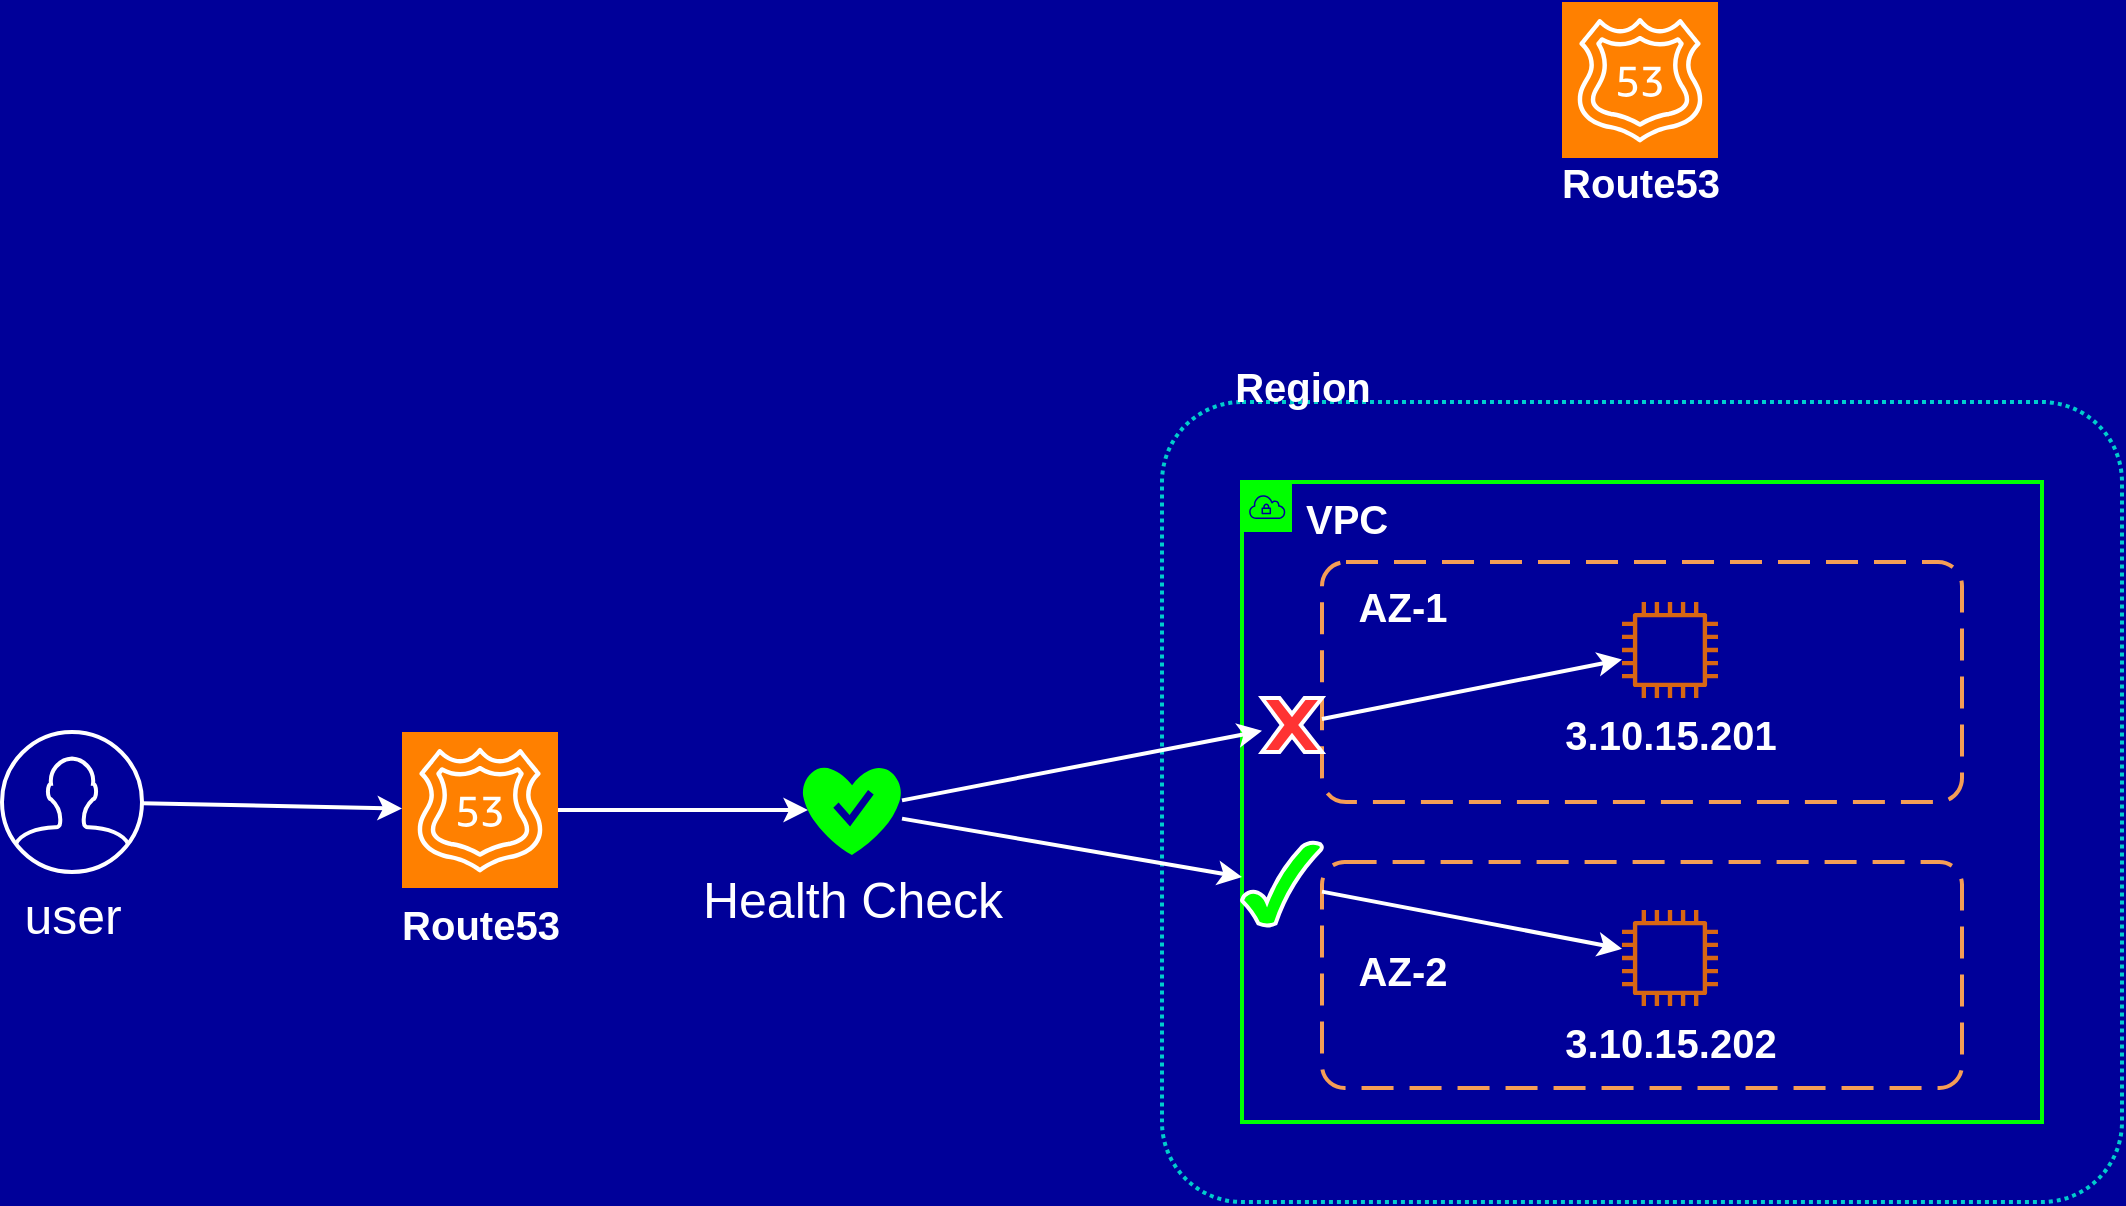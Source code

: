 <mxfile version="13.4.5" type="device"><diagram id="FZcqLhVVT-N7EDi4To1u" name="Page-1"><mxGraphModel dx="838" dy="1307" grid="1" gridSize="10" guides="1" tooltips="1" connect="1" arrows="1" fold="1" page="1" pageScale="1" pageWidth="1169" pageHeight="827" background="#000099" math="0" shadow="0"><root><mxCell id="0"/><mxCell id="1" parent="0"/><mxCell id="jpux6dlKwlldMI1pA13z-85" style="edgeStyle=none;rounded=0;orthogonalLoop=1;jettySize=auto;html=1;strokeColor=#FFFFFF;strokeWidth=2;fontSize=25;" edge="1" parent="1" source="jpux6dlKwlldMI1pA13z-63" target="jpux6dlKwlldMI1pA13z-67"><mxGeometry relative="1" as="geometry"/></mxCell><mxCell id="jpux6dlKwlldMI1pA13z-63" value="&lt;font color=&quot;#ffffff&quot;&gt;user&lt;/font&gt;" style="html=1;verticalLabelPosition=bottom;align=center;labelBackgroundColor=none;verticalAlign=top;strokeWidth=2;shadow=0;dashed=0;shape=mxgraph.ios7.icons.user;gradientColor=none;fontSize=25;fillColor=none;strokeColor=#FFFFFF;" vertex="1" parent="1"><mxGeometry x="80" y="325" width="70" height="70" as="geometry"/></mxCell><mxCell id="jpux6dlKwlldMI1pA13z-86" style="edgeStyle=none;rounded=0;orthogonalLoop=1;jettySize=auto;html=1;entryX=0.06;entryY=0.5;entryDx=0;entryDy=0;entryPerimeter=0;strokeColor=#FFFFFF;strokeWidth=2;fontSize=25;" edge="1" parent="1" source="jpux6dlKwlldMI1pA13z-67" target="jpux6dlKwlldMI1pA13z-84"><mxGeometry relative="1" as="geometry"/></mxCell><mxCell id="jpux6dlKwlldMI1pA13z-67" value="&lt;b&gt;&lt;font style=&quot;font-size: 20px&quot; color=&quot;#ffffff&quot;&gt;Route53&lt;/font&gt;&lt;/b&gt;" style="outlineConnect=0;fontColor=#232F3E;gradientDirection=north;strokeColor=#ffffff;dashed=0;verticalLabelPosition=bottom;verticalAlign=top;align=center;html=1;fontSize=12;fontStyle=0;aspect=fixed;shape=mxgraph.aws4.resourceIcon;resIcon=mxgraph.aws4.route_53;fillColor=#FF8000;" vertex="1" parent="1"><mxGeometry x="280" y="325" width="78" height="78" as="geometry"/></mxCell><mxCell id="jpux6dlKwlldMI1pA13z-70" value="&lt;font style=&quot;font-size: 20px&quot; color=&quot;#ffffff&quot;&gt;&lt;b&gt;VPC&lt;/b&gt;&lt;/font&gt;" style="points=[[0,0],[0.25,0],[0.5,0],[0.75,0],[1,0],[1,0.25],[1,0.5],[1,0.75],[1,1],[0.75,1],[0.5,1],[0.25,1],[0,1],[0,0.75],[0,0.5],[0,0.25]];outlineConnect=0;gradientColor=none;html=1;whiteSpace=wrap;fontSize=12;fontStyle=0;shape=mxgraph.aws4.group;grIcon=mxgraph.aws4.group_vpc;fillColor=none;verticalAlign=top;align=left;spacingLeft=30;fontColor=#AAB7B8;dashed=0;strokeColor=#00FF00;strokeWidth=2;labelBackgroundColor=none;" vertex="1" parent="1"><mxGeometry x="700" y="200" width="400" height="320" as="geometry"/></mxCell><mxCell id="jpux6dlKwlldMI1pA13z-71" value="" style="rounded=1;arcSize=10;dashed=1;fillColor=none;gradientColor=none;dashPattern=1 1;strokeWidth=2;strokeColor=#00CCCC;labelBackgroundColor=none;fontSize=25;" vertex="1" parent="1"><mxGeometry x="660" y="160" width="480" height="400" as="geometry"/></mxCell><mxCell id="jpux6dlKwlldMI1pA13z-72" value="" style="outlineConnect=0;fontColor=#232F3E;gradientDirection=north;strokeColor=#ffffff;dashed=0;verticalLabelPosition=bottom;verticalAlign=top;align=center;html=1;fontSize=12;fontStyle=0;aspect=fixed;shape=mxgraph.aws4.resourceIcon;resIcon=mxgraph.aws4.route_53;fillColor=#FF8000;labelBackgroundColor=none;" vertex="1" parent="1"><mxGeometry x="860" y="-40" width="78" height="78" as="geometry"/></mxCell><mxCell id="jpux6dlKwlldMI1pA13z-73" value="&lt;font color=&quot;#ffffff&quot;&gt;&lt;span style=&quot;font-size: 20px&quot;&gt;&lt;b&gt;Route53&lt;/b&gt;&lt;/span&gt;&lt;/font&gt;" style="text;html=1;resizable=0;autosize=1;align=center;verticalAlign=middle;points=[];fillColor=none;strokeColor=none;rounded=0;labelBackgroundColor=none;fontSize=25;" vertex="1" parent="1"><mxGeometry x="854" y="38" width="90" height="20" as="geometry"/></mxCell><mxCell id="jpux6dlKwlldMI1pA13z-74" value="" style="rounded=1;arcSize=10;dashed=1;strokeColor=#F59D56;fillColor=none;gradientColor=none;dashPattern=8 4;strokeWidth=2;labelBackgroundColor=none;fontSize=25;" vertex="1" parent="1"><mxGeometry x="740" y="240" width="320" height="120" as="geometry"/></mxCell><mxCell id="jpux6dlKwlldMI1pA13z-75" value="&lt;font color=&quot;#ffffff&quot;&gt;&lt;span style=&quot;font-size: 20px&quot;&gt;&lt;b&gt;Region&lt;/b&gt;&lt;/span&gt;&lt;/font&gt;" style="text;html=1;resizable=0;autosize=1;align=center;verticalAlign=middle;points=[];fillColor=none;strokeColor=none;rounded=0;labelBackgroundColor=none;fontSize=25;" vertex="1" parent="1"><mxGeometry x="690" y="140" width="80" height="20" as="geometry"/></mxCell><mxCell id="jpux6dlKwlldMI1pA13z-76" value="&lt;font color=&quot;#ffffff&quot;&gt;&lt;span style=&quot;font-size: 20px&quot;&gt;&lt;b&gt;AZ-1&lt;/b&gt;&lt;/span&gt;&lt;/font&gt;" style="text;html=1;resizable=0;autosize=1;align=center;verticalAlign=middle;points=[];fillColor=none;strokeColor=none;rounded=0;labelBackgroundColor=none;fontSize=25;" vertex="1" parent="1"><mxGeometry x="750" y="250" width="60" height="20" as="geometry"/></mxCell><mxCell id="jpux6dlKwlldMI1pA13z-79" value="" style="rounded=1;arcSize=10;dashed=1;strokeColor=#F59D56;fillColor=none;gradientColor=none;dashPattern=8 4;strokeWidth=2;labelBackgroundColor=none;fontSize=25;" vertex="1" parent="1"><mxGeometry x="740" y="390" width="320" height="113" as="geometry"/></mxCell><mxCell id="jpux6dlKwlldMI1pA13z-80" value="&lt;font color=&quot;#ffffff&quot;&gt;&lt;span style=&quot;font-size: 20px&quot;&gt;&lt;b&gt;AZ-2&lt;/b&gt;&lt;/span&gt;&lt;/font&gt;" style="text;html=1;resizable=0;autosize=1;align=center;verticalAlign=middle;points=[];fillColor=none;strokeColor=none;rounded=0;labelBackgroundColor=none;fontSize=25;" vertex="1" parent="1"><mxGeometry x="750" y="422" width="60" height="40" as="geometry"/></mxCell><mxCell id="jpux6dlKwlldMI1pA13z-81" value="&lt;font color=&quot;#ffffff&quot; size=&quot;1&quot;&gt;&lt;b style=&quot;font-size: 20px&quot;&gt;3.10.15.201&lt;/b&gt;&lt;/font&gt;" style="outlineConnect=0;fontColor=#232F3E;gradientColor=none;fillColor=#D86613;strokeColor=none;dashed=0;verticalLabelPosition=bottom;verticalAlign=top;align=center;html=1;fontSize=12;fontStyle=0;aspect=fixed;pointerEvents=1;shape=mxgraph.aws4.instance2;labelBackgroundColor=none;strokeWidth=2;" vertex="1" parent="1"><mxGeometry x="890" y="260" width="48" height="48" as="geometry"/></mxCell><mxCell id="jpux6dlKwlldMI1pA13z-83" value="&lt;b style=&quot;color: rgb(255 , 255 , 255) ; font-size: 20px&quot;&gt;3.10.15.202&lt;/b&gt;" style="outlineConnect=0;fontColor=#232F3E;gradientColor=none;fillColor=#D86613;strokeColor=none;dashed=0;verticalLabelPosition=bottom;verticalAlign=top;align=center;html=1;fontSize=12;fontStyle=0;aspect=fixed;pointerEvents=1;shape=mxgraph.aws4.instance2;labelBackgroundColor=none;strokeWidth=2;" vertex="1" parent="1"><mxGeometry x="890" y="414" width="48" height="48" as="geometry"/></mxCell><mxCell id="jpux6dlKwlldMI1pA13z-87" style="edgeStyle=none;rounded=0;orthogonalLoop=1;jettySize=auto;html=1;strokeColor=#FFFFFF;strokeWidth=2;fontSize=25;" edge="1" parent="1" source="jpux6dlKwlldMI1pA13z-90" target="jpux6dlKwlldMI1pA13z-81"><mxGeometry relative="1" as="geometry"/></mxCell><mxCell id="jpux6dlKwlldMI1pA13z-88" style="edgeStyle=none;rounded=0;orthogonalLoop=1;jettySize=auto;html=1;strokeColor=#FFFFFF;strokeWidth=2;fontSize=25;" edge="1" parent="1" source="jpux6dlKwlldMI1pA13z-89" target="jpux6dlKwlldMI1pA13z-83"><mxGeometry relative="1" as="geometry"/></mxCell><mxCell id="jpux6dlKwlldMI1pA13z-84" value="&lt;font color=&quot;#ffffff&quot;&gt;Health Check&lt;/font&gt;" style="verticalLabelPosition=bottom;html=1;verticalAlign=top;align=center;strokeColor=none;shape=mxgraph.azure.healthy;labelBackgroundColor=none;fontSize=25;fillColor=#00FF00;" vertex="1" parent="1"><mxGeometry x="480" y="341.5" width="50" height="45" as="geometry"/></mxCell><mxCell id="jpux6dlKwlldMI1pA13z-89" value="" style="verticalLabelPosition=bottom;verticalAlign=top;html=1;shape=mxgraph.basic.tick;labelBackgroundColor=none;strokeColor=#FFFFFF;strokeWidth=2;fillColor=#00FF00;gradientColor=none;fontSize=25;" vertex="1" parent="1"><mxGeometry x="700" y="380" width="40" height="42" as="geometry"/></mxCell><mxCell id="jpux6dlKwlldMI1pA13z-91" style="edgeStyle=none;rounded=0;orthogonalLoop=1;jettySize=auto;html=1;strokeColor=#FFFFFF;strokeWidth=2;fontSize=25;" edge="1" parent="1" source="jpux6dlKwlldMI1pA13z-84" target="jpux6dlKwlldMI1pA13z-89"><mxGeometry relative="1" as="geometry"><mxPoint x="530" y="368.523" as="sourcePoint"/><mxPoint x="890" y="433.658" as="targetPoint"/></mxGeometry></mxCell><mxCell id="jpux6dlKwlldMI1pA13z-90" value="" style="verticalLabelPosition=bottom;verticalAlign=top;html=1;shape=mxgraph.basic.x;labelBackgroundColor=none;strokeColor=#FFFFFF;strokeWidth=2;gradientColor=none;fontSize=25;fillColor=#FF3333;" vertex="1" parent="1"><mxGeometry x="710" y="308" width="30" height="27" as="geometry"/></mxCell><mxCell id="jpux6dlKwlldMI1pA13z-92" style="edgeStyle=none;rounded=0;orthogonalLoop=1;jettySize=auto;html=1;strokeColor=#FFFFFF;strokeWidth=2;fontSize=25;" edge="1" parent="1" source="jpux6dlKwlldMI1pA13z-84" target="jpux6dlKwlldMI1pA13z-90"><mxGeometry relative="1" as="geometry"><mxPoint x="530" y="359.11" as="sourcePoint"/><mxPoint x="890" y="288.694" as="targetPoint"/></mxGeometry></mxCell></root></mxGraphModel></diagram></mxfile>